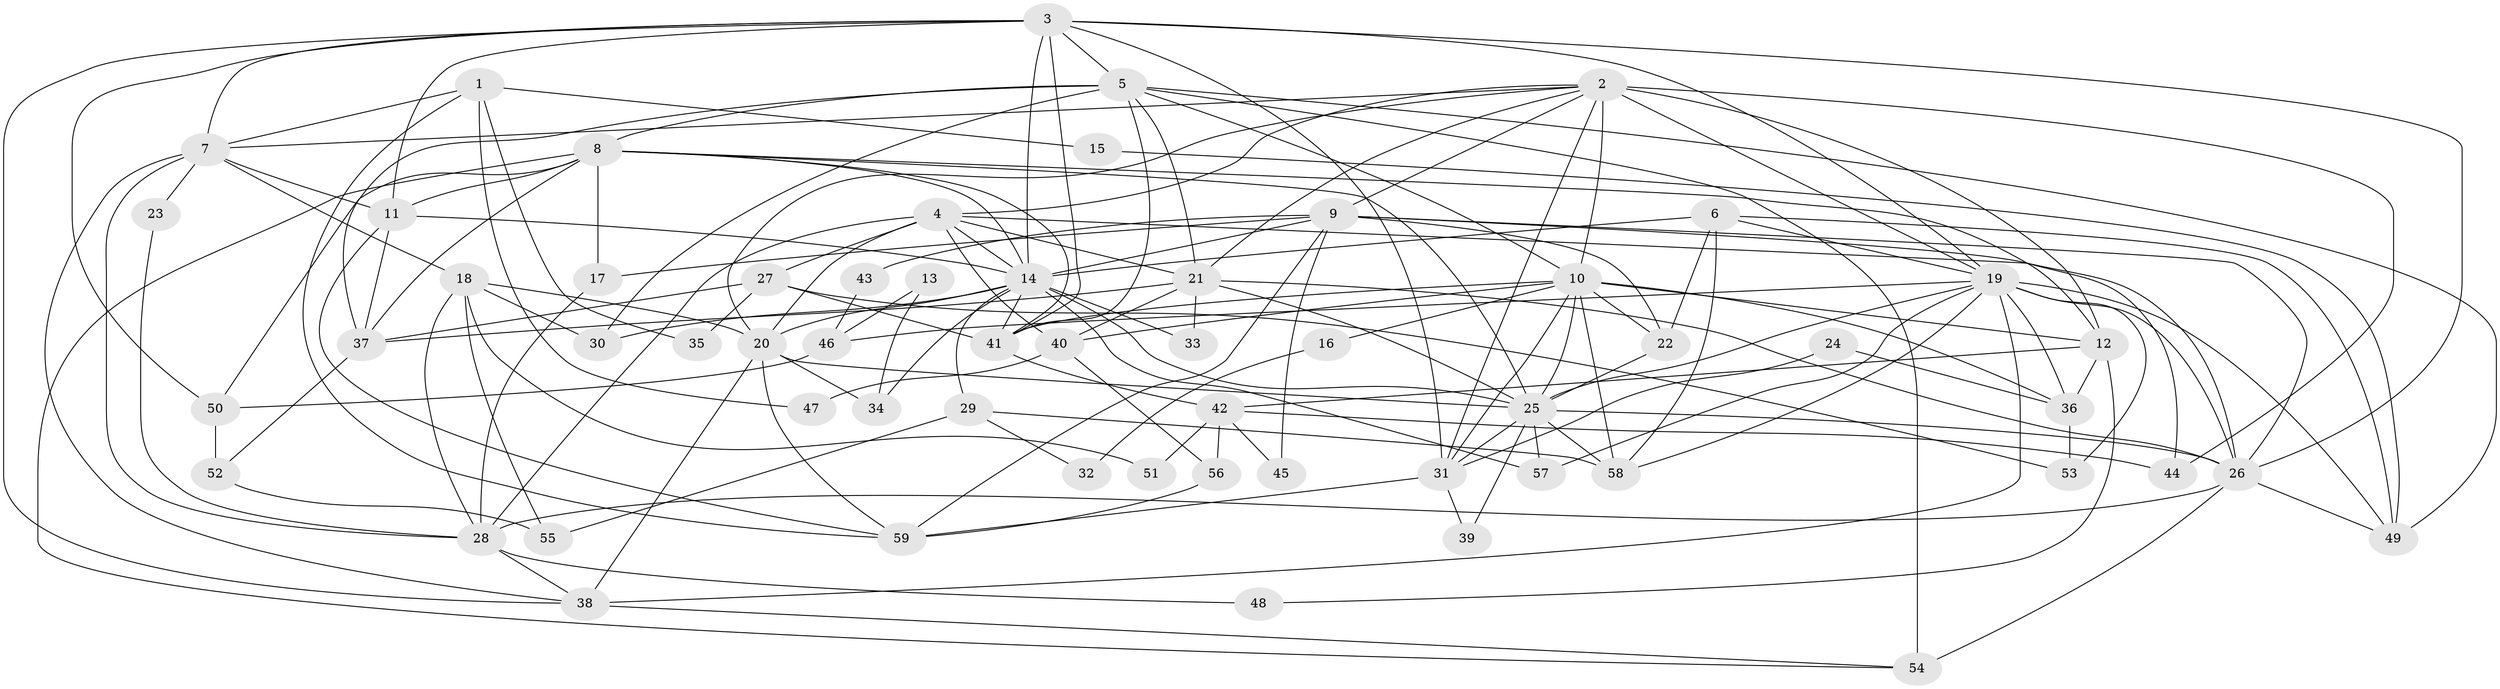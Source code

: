 // original degree distribution, {5: 0.18803418803418803, 4: 0.28205128205128205, 7: 0.042735042735042736, 3: 0.24786324786324787, 6: 0.07692307692307693, 2: 0.1452991452991453, 8: 0.017094017094017096}
// Generated by graph-tools (version 1.1) at 2025/36/03/09/25 02:36:09]
// undirected, 59 vertices, 156 edges
graph export_dot {
graph [start="1"]
  node [color=gray90,style=filled];
  1;
  2;
  3;
  4;
  5;
  6;
  7;
  8;
  9;
  10;
  11;
  12;
  13;
  14;
  15;
  16;
  17;
  18;
  19;
  20;
  21;
  22;
  23;
  24;
  25;
  26;
  27;
  28;
  29;
  30;
  31;
  32;
  33;
  34;
  35;
  36;
  37;
  38;
  39;
  40;
  41;
  42;
  43;
  44;
  45;
  46;
  47;
  48;
  49;
  50;
  51;
  52;
  53;
  54;
  55;
  56;
  57;
  58;
  59;
  1 -- 7 [weight=1.0];
  1 -- 15 [weight=1.0];
  1 -- 35 [weight=1.0];
  1 -- 47 [weight=1.0];
  1 -- 59 [weight=1.0];
  2 -- 4 [weight=2.0];
  2 -- 7 [weight=1.0];
  2 -- 9 [weight=1.0];
  2 -- 10 [weight=1.0];
  2 -- 12 [weight=2.0];
  2 -- 19 [weight=2.0];
  2 -- 20 [weight=2.0];
  2 -- 21 [weight=1.0];
  2 -- 31 [weight=1.0];
  2 -- 44 [weight=1.0];
  3 -- 5 [weight=2.0];
  3 -- 7 [weight=1.0];
  3 -- 11 [weight=1.0];
  3 -- 14 [weight=1.0];
  3 -- 19 [weight=1.0];
  3 -- 26 [weight=1.0];
  3 -- 31 [weight=1.0];
  3 -- 38 [weight=1.0];
  3 -- 41 [weight=1.0];
  3 -- 50 [weight=1.0];
  4 -- 14 [weight=1.0];
  4 -- 20 [weight=1.0];
  4 -- 21 [weight=1.0];
  4 -- 26 [weight=1.0];
  4 -- 27 [weight=1.0];
  4 -- 28 [weight=1.0];
  4 -- 40 [weight=1.0];
  5 -- 8 [weight=1.0];
  5 -- 10 [weight=1.0];
  5 -- 21 [weight=1.0];
  5 -- 30 [weight=1.0];
  5 -- 37 [weight=2.0];
  5 -- 41 [weight=1.0];
  5 -- 49 [weight=1.0];
  5 -- 54 [weight=2.0];
  6 -- 14 [weight=1.0];
  6 -- 19 [weight=1.0];
  6 -- 22 [weight=1.0];
  6 -- 49 [weight=1.0];
  6 -- 58 [weight=1.0];
  7 -- 11 [weight=1.0];
  7 -- 18 [weight=1.0];
  7 -- 23 [weight=1.0];
  7 -- 28 [weight=1.0];
  7 -- 38 [weight=1.0];
  8 -- 11 [weight=1.0];
  8 -- 12 [weight=1.0];
  8 -- 14 [weight=1.0];
  8 -- 17 [weight=1.0];
  8 -- 25 [weight=1.0];
  8 -- 37 [weight=1.0];
  8 -- 41 [weight=1.0];
  8 -- 50 [weight=1.0];
  8 -- 54 [weight=1.0];
  9 -- 14 [weight=1.0];
  9 -- 17 [weight=1.0];
  9 -- 22 [weight=1.0];
  9 -- 26 [weight=1.0];
  9 -- 43 [weight=2.0];
  9 -- 44 [weight=1.0];
  9 -- 45 [weight=1.0];
  9 -- 59 [weight=1.0];
  10 -- 12 [weight=1.0];
  10 -- 16 [weight=2.0];
  10 -- 22 [weight=1.0];
  10 -- 25 [weight=1.0];
  10 -- 31 [weight=1.0];
  10 -- 36 [weight=1.0];
  10 -- 40 [weight=1.0];
  10 -- 41 [weight=1.0];
  10 -- 58 [weight=1.0];
  11 -- 14 [weight=1.0];
  11 -- 37 [weight=1.0];
  11 -- 59 [weight=1.0];
  12 -- 36 [weight=1.0];
  12 -- 42 [weight=1.0];
  12 -- 48 [weight=1.0];
  13 -- 34 [weight=1.0];
  13 -- 46 [weight=1.0];
  14 -- 20 [weight=1.0];
  14 -- 25 [weight=3.0];
  14 -- 29 [weight=1.0];
  14 -- 30 [weight=1.0];
  14 -- 33 [weight=1.0];
  14 -- 34 [weight=1.0];
  14 -- 41 [weight=1.0];
  14 -- 57 [weight=1.0];
  15 -- 49 [weight=1.0];
  16 -- 32 [weight=1.0];
  17 -- 28 [weight=1.0];
  18 -- 20 [weight=1.0];
  18 -- 28 [weight=1.0];
  18 -- 30 [weight=1.0];
  18 -- 51 [weight=1.0];
  18 -- 55 [weight=1.0];
  19 -- 25 [weight=1.0];
  19 -- 26 [weight=1.0];
  19 -- 36 [weight=1.0];
  19 -- 38 [weight=1.0];
  19 -- 46 [weight=3.0];
  19 -- 49 [weight=1.0];
  19 -- 53 [weight=1.0];
  19 -- 57 [weight=1.0];
  19 -- 58 [weight=1.0];
  20 -- 25 [weight=1.0];
  20 -- 34 [weight=1.0];
  20 -- 38 [weight=1.0];
  20 -- 59 [weight=1.0];
  21 -- 25 [weight=1.0];
  21 -- 26 [weight=1.0];
  21 -- 33 [weight=1.0];
  21 -- 37 [weight=1.0];
  21 -- 40 [weight=1.0];
  22 -- 25 [weight=1.0];
  23 -- 28 [weight=1.0];
  24 -- 31 [weight=1.0];
  24 -- 36 [weight=1.0];
  25 -- 26 [weight=1.0];
  25 -- 31 [weight=1.0];
  25 -- 39 [weight=1.0];
  25 -- 57 [weight=1.0];
  25 -- 58 [weight=1.0];
  26 -- 28 [weight=1.0];
  26 -- 49 [weight=1.0];
  26 -- 54 [weight=1.0];
  27 -- 35 [weight=1.0];
  27 -- 37 [weight=1.0];
  27 -- 41 [weight=1.0];
  27 -- 53 [weight=1.0];
  28 -- 38 [weight=1.0];
  28 -- 48 [weight=1.0];
  29 -- 32 [weight=1.0];
  29 -- 55 [weight=1.0];
  29 -- 58 [weight=1.0];
  31 -- 39 [weight=1.0];
  31 -- 59 [weight=1.0];
  36 -- 53 [weight=1.0];
  37 -- 52 [weight=1.0];
  38 -- 54 [weight=1.0];
  40 -- 47 [weight=1.0];
  40 -- 56 [weight=1.0];
  41 -- 42 [weight=1.0];
  42 -- 44 [weight=1.0];
  42 -- 45 [weight=1.0];
  42 -- 51 [weight=1.0];
  42 -- 56 [weight=1.0];
  43 -- 46 [weight=1.0];
  46 -- 50 [weight=1.0];
  50 -- 52 [weight=1.0];
  52 -- 55 [weight=1.0];
  56 -- 59 [weight=1.0];
}
